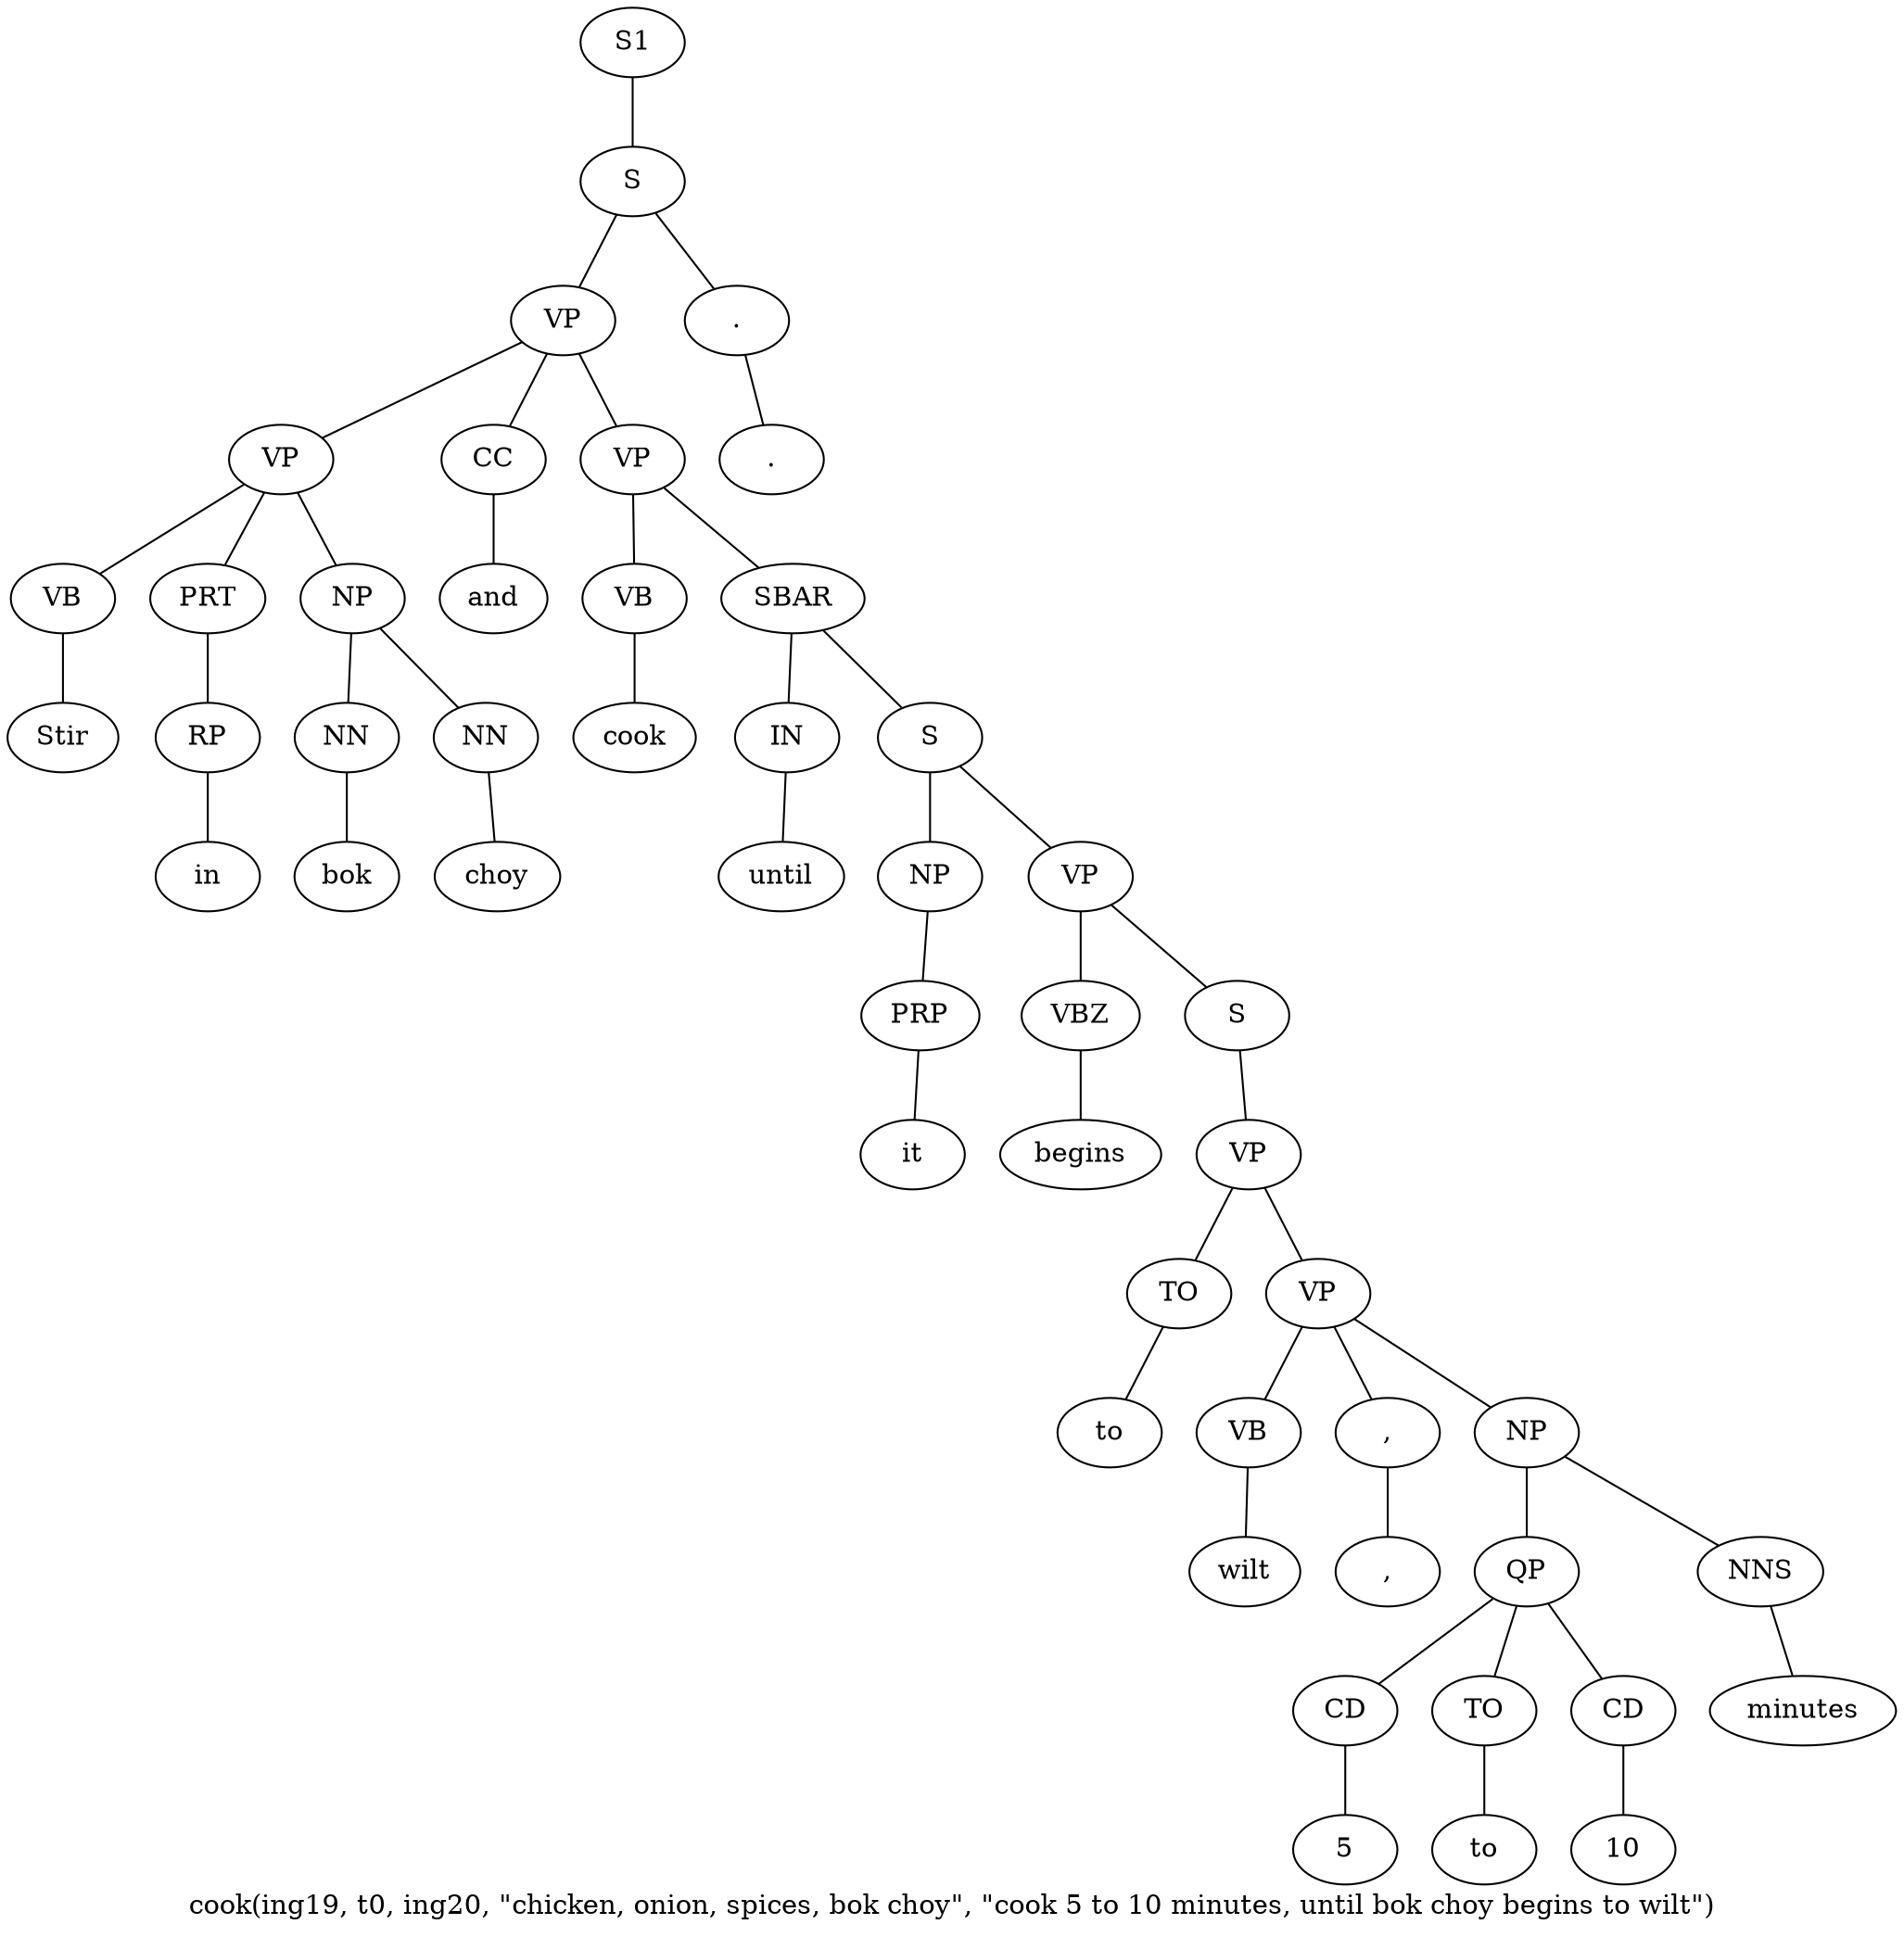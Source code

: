 graph SyntaxGraph {
	label = "cook(ing19, t0, ing20, \"chicken, onion, spices, bok choy\", \"cook 5 to 10 minutes, until bok choy begins to wilt\")";
	Node0 [label="S1"];
	Node1 [label="S"];
	Node2 [label="VP"];
	Node3 [label="VP"];
	Node4 [label="VB"];
	Node5 [label="Stir"];
	Node6 [label="PRT"];
	Node7 [label="RP"];
	Node8 [label="in"];
	Node9 [label="NP"];
	Node10 [label="NN"];
	Node11 [label="bok"];
	Node12 [label="NN"];
	Node13 [label="choy"];
	Node14 [label="CC"];
	Node15 [label="and"];
	Node16 [label="VP"];
	Node17 [label="VB"];
	Node18 [label="cook"];
	Node19 [label="SBAR"];
	Node20 [label="IN"];
	Node21 [label="until"];
	Node22 [label="S"];
	Node23 [label="NP"];
	Node24 [label="PRP"];
	Node25 [label="it"];
	Node26 [label="VP"];
	Node27 [label="VBZ"];
	Node28 [label="begins"];
	Node29 [label="S"];
	Node30 [label="VP"];
	Node31 [label="TO"];
	Node32 [label="to"];
	Node33 [label="VP"];
	Node34 [label="VB"];
	Node35 [label="wilt"];
	Node36 [label=","];
	Node37 [label=","];
	Node38 [label="NP"];
	Node39 [label="QP"];
	Node40 [label="CD"];
	Node41 [label="5"];
	Node42 [label="TO"];
	Node43 [label="to"];
	Node44 [label="CD"];
	Node45 [label="10"];
	Node46 [label="NNS"];
	Node47 [label="minutes"];
	Node48 [label="."];
	Node49 [label="."];

	Node0 -- Node1;
	Node1 -- Node2;
	Node1 -- Node48;
	Node2 -- Node3;
	Node2 -- Node14;
	Node2 -- Node16;
	Node3 -- Node4;
	Node3 -- Node6;
	Node3 -- Node9;
	Node4 -- Node5;
	Node6 -- Node7;
	Node7 -- Node8;
	Node9 -- Node10;
	Node9 -- Node12;
	Node10 -- Node11;
	Node12 -- Node13;
	Node14 -- Node15;
	Node16 -- Node17;
	Node16 -- Node19;
	Node17 -- Node18;
	Node19 -- Node20;
	Node19 -- Node22;
	Node20 -- Node21;
	Node22 -- Node23;
	Node22 -- Node26;
	Node23 -- Node24;
	Node24 -- Node25;
	Node26 -- Node27;
	Node26 -- Node29;
	Node27 -- Node28;
	Node29 -- Node30;
	Node30 -- Node31;
	Node30 -- Node33;
	Node31 -- Node32;
	Node33 -- Node34;
	Node33 -- Node36;
	Node33 -- Node38;
	Node34 -- Node35;
	Node36 -- Node37;
	Node38 -- Node39;
	Node38 -- Node46;
	Node39 -- Node40;
	Node39 -- Node42;
	Node39 -- Node44;
	Node40 -- Node41;
	Node42 -- Node43;
	Node44 -- Node45;
	Node46 -- Node47;
	Node48 -- Node49;
}